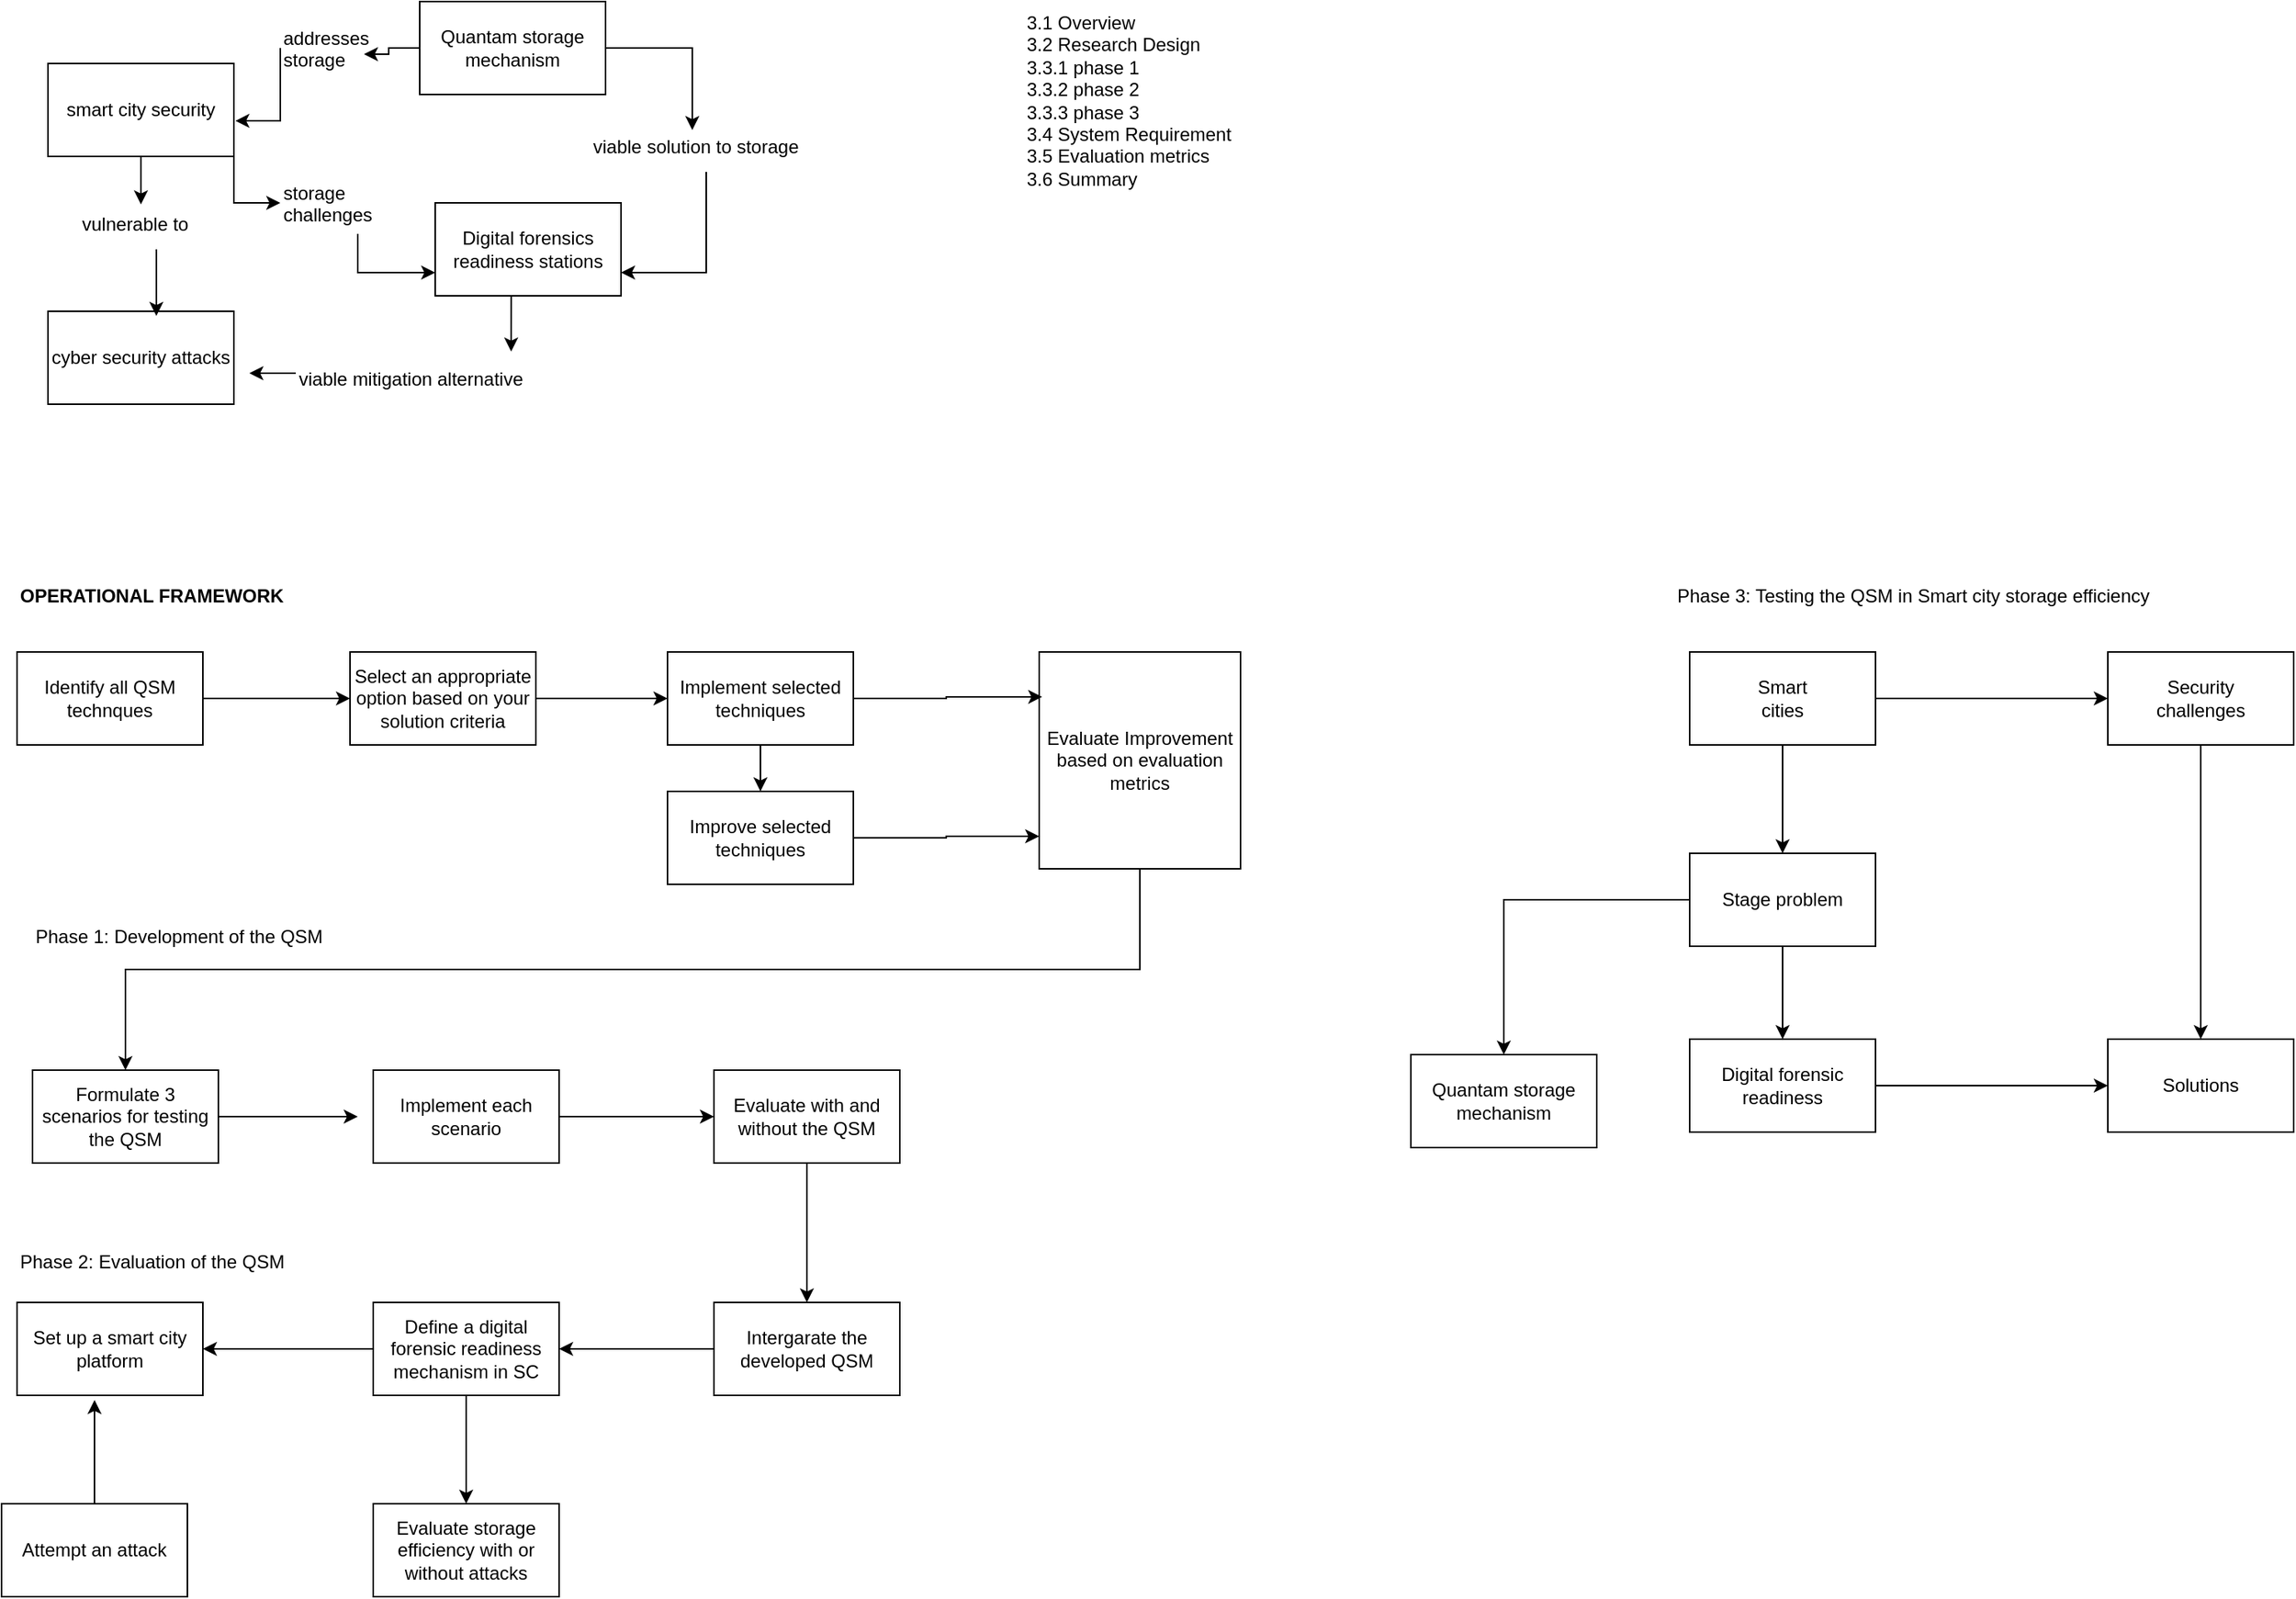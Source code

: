<mxfile version="26.0.16">
  <diagram name="Page-1" id="Q3rv3P6xpmSpyzFC1XQ5">
    <mxGraphModel dx="880" dy="478" grid="1" gridSize="10" guides="1" tooltips="1" connect="1" arrows="1" fold="1" page="1" pageScale="1" pageWidth="850" pageHeight="1100" math="0" shadow="0">
      <root>
        <mxCell id="0" />
        <mxCell id="1" parent="0" />
        <mxCell id="_xuT2mct5Y2aPdOas3X4-20" style="edgeStyle=orthogonalEdgeStyle;rounded=0;orthogonalLoop=1;jettySize=auto;html=1;exitX=1;exitY=1;exitDx=0;exitDy=0;entryX=0;entryY=0.5;entryDx=0;entryDy=0;" edge="1" parent="1" source="_xuT2mct5Y2aPdOas3X4-1" target="_xuT2mct5Y2aPdOas3X4-7">
          <mxGeometry relative="1" as="geometry" />
        </mxCell>
        <mxCell id="_xuT2mct5Y2aPdOas3X4-1" value="smart city security" style="rounded=0;whiteSpace=wrap;html=1;" vertex="1" parent="1">
          <mxGeometry x="110" y="80" width="120" height="60" as="geometry" />
        </mxCell>
        <mxCell id="_xuT2mct5Y2aPdOas3X4-2" value="cyber security attacks" style="rounded=0;whiteSpace=wrap;html=1;" vertex="1" parent="1">
          <mxGeometry x="110" y="240" width="120" height="60" as="geometry" />
        </mxCell>
        <mxCell id="_xuT2mct5Y2aPdOas3X4-3" value="Digital forensics readiness stations" style="rounded=0;whiteSpace=wrap;html=1;" vertex="1" parent="1">
          <mxGeometry x="360" y="170" width="120" height="60" as="geometry" />
        </mxCell>
        <mxCell id="_xuT2mct5Y2aPdOas3X4-4" value="Quantam storage mechanism" style="rounded=0;whiteSpace=wrap;html=1;" vertex="1" parent="1">
          <mxGeometry x="350" y="40" width="120" height="60" as="geometry" />
        </mxCell>
        <mxCell id="_xuT2mct5Y2aPdOas3X4-15" style="edgeStyle=orthogonalEdgeStyle;rounded=0;orthogonalLoop=1;jettySize=auto;html=1;" edge="1" parent="1" source="_xuT2mct5Y2aPdOas3X4-5">
          <mxGeometry relative="1" as="geometry">
            <mxPoint x="240" y="280" as="targetPoint" />
          </mxGeometry>
        </mxCell>
        <mxCell id="_xuT2mct5Y2aPdOas3X4-5" value="viable mitigation alternative" style="text;whiteSpace=wrap;html=1;" vertex="1" parent="1">
          <mxGeometry x="270" y="270" width="150" height="20" as="geometry" />
        </mxCell>
        <mxCell id="_xuT2mct5Y2aPdOas3X4-21" style="edgeStyle=orthogonalEdgeStyle;rounded=0;orthogonalLoop=1;jettySize=auto;html=1;entryX=0;entryY=0.75;entryDx=0;entryDy=0;" edge="1" parent="1" source="_xuT2mct5Y2aPdOas3X4-7" target="_xuT2mct5Y2aPdOas3X4-3">
          <mxGeometry relative="1" as="geometry" />
        </mxCell>
        <mxCell id="_xuT2mct5Y2aPdOas3X4-7" value="storage challenges" style="text;whiteSpace=wrap;html=1;" vertex="1" parent="1">
          <mxGeometry x="260" y="150" width="100" height="40" as="geometry" />
        </mxCell>
        <mxCell id="_xuT2mct5Y2aPdOas3X4-8" value="vulnerable to" style="text;whiteSpace=wrap;html=1;" vertex="1" parent="1">
          <mxGeometry x="130" y="170" width="100" height="30" as="geometry" />
        </mxCell>
        <mxCell id="_xuT2mct5Y2aPdOas3X4-12" style="edgeStyle=orthogonalEdgeStyle;rounded=0;orthogonalLoop=1;jettySize=auto;html=1;entryX=1;entryY=0.75;entryDx=0;entryDy=0;" edge="1" parent="1" source="_xuT2mct5Y2aPdOas3X4-9" target="_xuT2mct5Y2aPdOas3X4-3">
          <mxGeometry relative="1" as="geometry" />
        </mxCell>
        <mxCell id="_xuT2mct5Y2aPdOas3X4-9" value="viable solution to storage" style="text;whiteSpace=wrap;html=1;" vertex="1" parent="1">
          <mxGeometry x="460" y="120" width="150" height="30" as="geometry" />
        </mxCell>
        <mxCell id="_xuT2mct5Y2aPdOas3X4-10" value="addresses storage" style="text;whiteSpace=wrap;html=1;" vertex="1" parent="1">
          <mxGeometry x="260" y="50" width="60" height="20" as="geometry" />
        </mxCell>
        <mxCell id="_xuT2mct5Y2aPdOas3X4-11" style="edgeStyle=orthogonalEdgeStyle;rounded=0;orthogonalLoop=1;jettySize=auto;html=1;exitX=1;exitY=0.5;exitDx=0;exitDy=0;entryX=0.44;entryY=0.1;entryDx=0;entryDy=0;entryPerimeter=0;" edge="1" parent="1" source="_xuT2mct5Y2aPdOas3X4-4" target="_xuT2mct5Y2aPdOas3X4-9">
          <mxGeometry relative="1" as="geometry" />
        </mxCell>
        <mxCell id="_xuT2mct5Y2aPdOas3X4-14" style="edgeStyle=orthogonalEdgeStyle;rounded=0;orthogonalLoop=1;jettySize=auto;html=1;exitX=0.5;exitY=1;exitDx=0;exitDy=0;entryX=0.927;entryY=-0.2;entryDx=0;entryDy=0;entryPerimeter=0;" edge="1" parent="1" source="_xuT2mct5Y2aPdOas3X4-3" target="_xuT2mct5Y2aPdOas3X4-5">
          <mxGeometry relative="1" as="geometry" />
        </mxCell>
        <mxCell id="_xuT2mct5Y2aPdOas3X4-16" style="edgeStyle=orthogonalEdgeStyle;rounded=0;orthogonalLoop=1;jettySize=auto;html=1;entryX=0.583;entryY=0.05;entryDx=0;entryDy=0;entryPerimeter=0;" edge="1" parent="1" source="_xuT2mct5Y2aPdOas3X4-8" target="_xuT2mct5Y2aPdOas3X4-2">
          <mxGeometry relative="1" as="geometry" />
        </mxCell>
        <mxCell id="_xuT2mct5Y2aPdOas3X4-17" style="edgeStyle=orthogonalEdgeStyle;rounded=0;orthogonalLoop=1;jettySize=auto;html=1;entryX=0.4;entryY=0.033;entryDx=0;entryDy=0;entryPerimeter=0;" edge="1" parent="1" source="_xuT2mct5Y2aPdOas3X4-1" target="_xuT2mct5Y2aPdOas3X4-8">
          <mxGeometry relative="1" as="geometry" />
        </mxCell>
        <mxCell id="_xuT2mct5Y2aPdOas3X4-18" style="edgeStyle=orthogonalEdgeStyle;rounded=0;orthogonalLoop=1;jettySize=auto;html=1;exitX=0;exitY=1;exitDx=0;exitDy=0;entryX=1.008;entryY=0.617;entryDx=0;entryDy=0;entryPerimeter=0;" edge="1" parent="1" source="_xuT2mct5Y2aPdOas3X4-10" target="_xuT2mct5Y2aPdOas3X4-1">
          <mxGeometry relative="1" as="geometry" />
        </mxCell>
        <mxCell id="_xuT2mct5Y2aPdOas3X4-19" style="edgeStyle=orthogonalEdgeStyle;rounded=0;orthogonalLoop=1;jettySize=auto;html=1;entryX=0.9;entryY=1.2;entryDx=0;entryDy=0;entryPerimeter=0;" edge="1" parent="1" source="_xuT2mct5Y2aPdOas3X4-4" target="_xuT2mct5Y2aPdOas3X4-10">
          <mxGeometry relative="1" as="geometry" />
        </mxCell>
        <mxCell id="_xuT2mct5Y2aPdOas3X4-22" value="&lt;b&gt;OPERATIONAL FRAMEWORK&lt;/b&gt;" style="text;whiteSpace=wrap;html=1;" vertex="1" parent="1">
          <mxGeometry x="90" y="410" width="180" height="30" as="geometry" />
        </mxCell>
        <mxCell id="_xuT2mct5Y2aPdOas3X4-25" style="edgeStyle=orthogonalEdgeStyle;rounded=0;orthogonalLoop=1;jettySize=auto;html=1;" edge="1" parent="1" source="_xuT2mct5Y2aPdOas3X4-23" target="_xuT2mct5Y2aPdOas3X4-24">
          <mxGeometry relative="1" as="geometry" />
        </mxCell>
        <mxCell id="_xuT2mct5Y2aPdOas3X4-23" value="Identify all QSM technques" style="rounded=0;whiteSpace=wrap;html=1;" vertex="1" parent="1">
          <mxGeometry x="90" y="460" width="120" height="60" as="geometry" />
        </mxCell>
        <mxCell id="_xuT2mct5Y2aPdOas3X4-27" style="edgeStyle=orthogonalEdgeStyle;rounded=0;orthogonalLoop=1;jettySize=auto;html=1;entryX=0;entryY=0.5;entryDx=0;entryDy=0;" edge="1" parent="1" source="_xuT2mct5Y2aPdOas3X4-24" target="_xuT2mct5Y2aPdOas3X4-26">
          <mxGeometry relative="1" as="geometry" />
        </mxCell>
        <mxCell id="_xuT2mct5Y2aPdOas3X4-24" value="Select an appropriate option based on your solution criteria" style="rounded=0;whiteSpace=wrap;html=1;" vertex="1" parent="1">
          <mxGeometry x="305" y="460" width="120" height="60" as="geometry" />
        </mxCell>
        <mxCell id="_xuT2mct5Y2aPdOas3X4-29" style="edgeStyle=orthogonalEdgeStyle;rounded=0;orthogonalLoop=1;jettySize=auto;html=1;exitX=0.5;exitY=1;exitDx=0;exitDy=0;entryX=0.5;entryY=0;entryDx=0;entryDy=0;" edge="1" parent="1" source="_xuT2mct5Y2aPdOas3X4-26" target="_xuT2mct5Y2aPdOas3X4-28">
          <mxGeometry relative="1" as="geometry" />
        </mxCell>
        <mxCell id="_xuT2mct5Y2aPdOas3X4-26" value="Implement selected techniques" style="rounded=0;whiteSpace=wrap;html=1;" vertex="1" parent="1">
          <mxGeometry x="510" y="460" width="120" height="60" as="geometry" />
        </mxCell>
        <mxCell id="_xuT2mct5Y2aPdOas3X4-28" value="Improve selected techniques" style="rounded=0;whiteSpace=wrap;html=1;" vertex="1" parent="1">
          <mxGeometry x="510" y="550" width="120" height="60" as="geometry" />
        </mxCell>
        <mxCell id="_xuT2mct5Y2aPdOas3X4-39" style="edgeStyle=orthogonalEdgeStyle;rounded=0;orthogonalLoop=1;jettySize=auto;html=1;exitX=0.5;exitY=1;exitDx=0;exitDy=0;entryX=0.5;entryY=0;entryDx=0;entryDy=0;" edge="1" parent="1" source="_xuT2mct5Y2aPdOas3X4-30" target="_xuT2mct5Y2aPdOas3X4-34">
          <mxGeometry relative="1" as="geometry" />
        </mxCell>
        <mxCell id="_xuT2mct5Y2aPdOas3X4-30" value="Evaluate Improvement based on evaluation metrics" style="rounded=0;whiteSpace=wrap;html=1;" vertex="1" parent="1">
          <mxGeometry x="750" y="460" width="130" height="140" as="geometry" />
        </mxCell>
        <mxCell id="_xuT2mct5Y2aPdOas3X4-31" style="edgeStyle=orthogonalEdgeStyle;rounded=0;orthogonalLoop=1;jettySize=auto;html=1;exitX=1;exitY=0.5;exitDx=0;exitDy=0;entryX=0;entryY=0.85;entryDx=0;entryDy=0;entryPerimeter=0;" edge="1" parent="1" source="_xuT2mct5Y2aPdOas3X4-28" target="_xuT2mct5Y2aPdOas3X4-30">
          <mxGeometry relative="1" as="geometry" />
        </mxCell>
        <mxCell id="_xuT2mct5Y2aPdOas3X4-32" style="edgeStyle=orthogonalEdgeStyle;rounded=0;orthogonalLoop=1;jettySize=auto;html=1;entryX=0.015;entryY=0.207;entryDx=0;entryDy=0;entryPerimeter=0;" edge="1" parent="1" source="_xuT2mct5Y2aPdOas3X4-26" target="_xuT2mct5Y2aPdOas3X4-30">
          <mxGeometry relative="1" as="geometry" />
        </mxCell>
        <mxCell id="_xuT2mct5Y2aPdOas3X4-33" value="Phase 1: Development of the QSM" style="text;whiteSpace=wrap;html=1;" vertex="1" parent="1">
          <mxGeometry x="100" y="630" width="200" height="30" as="geometry" />
        </mxCell>
        <mxCell id="_xuT2mct5Y2aPdOas3X4-36" style="edgeStyle=orthogonalEdgeStyle;rounded=0;orthogonalLoop=1;jettySize=auto;html=1;" edge="1" parent="1" source="_xuT2mct5Y2aPdOas3X4-34">
          <mxGeometry relative="1" as="geometry">
            <mxPoint x="310" y="760" as="targetPoint" />
          </mxGeometry>
        </mxCell>
        <mxCell id="_xuT2mct5Y2aPdOas3X4-34" value="Formulate 3 scenarios for testing the QSM" style="rounded=0;whiteSpace=wrap;html=1;" vertex="1" parent="1">
          <mxGeometry x="100" y="730" width="120" height="60" as="geometry" />
        </mxCell>
        <mxCell id="_xuT2mct5Y2aPdOas3X4-38" style="edgeStyle=orthogonalEdgeStyle;rounded=0;orthogonalLoop=1;jettySize=auto;html=1;" edge="1" parent="1" source="_xuT2mct5Y2aPdOas3X4-35" target="_xuT2mct5Y2aPdOas3X4-37">
          <mxGeometry relative="1" as="geometry" />
        </mxCell>
        <mxCell id="_xuT2mct5Y2aPdOas3X4-35" value="Implement each scenario" style="rounded=0;whiteSpace=wrap;html=1;" vertex="1" parent="1">
          <mxGeometry x="320" y="730" width="120" height="60" as="geometry" />
        </mxCell>
        <mxCell id="_xuT2mct5Y2aPdOas3X4-41" style="edgeStyle=orthogonalEdgeStyle;rounded=0;orthogonalLoop=1;jettySize=auto;html=1;entryX=0.5;entryY=0;entryDx=0;entryDy=0;" edge="1" parent="1" source="_xuT2mct5Y2aPdOas3X4-37" target="_xuT2mct5Y2aPdOas3X4-40">
          <mxGeometry relative="1" as="geometry" />
        </mxCell>
        <mxCell id="_xuT2mct5Y2aPdOas3X4-37" value="Evaluate with and without the QSM" style="rounded=0;whiteSpace=wrap;html=1;" vertex="1" parent="1">
          <mxGeometry x="540" y="730" width="120" height="60" as="geometry" />
        </mxCell>
        <mxCell id="_xuT2mct5Y2aPdOas3X4-44" style="edgeStyle=orthogonalEdgeStyle;rounded=0;orthogonalLoop=1;jettySize=auto;html=1;entryX=1;entryY=0.5;entryDx=0;entryDy=0;" edge="1" parent="1" source="_xuT2mct5Y2aPdOas3X4-40" target="_xuT2mct5Y2aPdOas3X4-42">
          <mxGeometry relative="1" as="geometry" />
        </mxCell>
        <mxCell id="_xuT2mct5Y2aPdOas3X4-40" value="Intergarate the developed QSM" style="rounded=0;whiteSpace=wrap;html=1;" vertex="1" parent="1">
          <mxGeometry x="540" y="880" width="120" height="60" as="geometry" />
        </mxCell>
        <mxCell id="_xuT2mct5Y2aPdOas3X4-45" style="edgeStyle=orthogonalEdgeStyle;rounded=0;orthogonalLoop=1;jettySize=auto;html=1;entryX=1;entryY=0.5;entryDx=0;entryDy=0;" edge="1" parent="1" source="_xuT2mct5Y2aPdOas3X4-42" target="_xuT2mct5Y2aPdOas3X4-43">
          <mxGeometry relative="1" as="geometry" />
        </mxCell>
        <mxCell id="_xuT2mct5Y2aPdOas3X4-48" style="edgeStyle=orthogonalEdgeStyle;rounded=0;orthogonalLoop=1;jettySize=auto;html=1;exitX=0.5;exitY=1;exitDx=0;exitDy=0;" edge="1" parent="1" source="_xuT2mct5Y2aPdOas3X4-42" target="_xuT2mct5Y2aPdOas3X4-47">
          <mxGeometry relative="1" as="geometry" />
        </mxCell>
        <mxCell id="_xuT2mct5Y2aPdOas3X4-42" value="Define a digital forensic readiness mechanism in SC" style="rounded=0;whiteSpace=wrap;html=1;" vertex="1" parent="1">
          <mxGeometry x="320" y="880" width="120" height="60" as="geometry" />
        </mxCell>
        <mxCell id="_xuT2mct5Y2aPdOas3X4-43" value="Set up a smart city platform" style="rounded=0;whiteSpace=wrap;html=1;" vertex="1" parent="1">
          <mxGeometry x="90" y="880" width="120" height="60" as="geometry" />
        </mxCell>
        <mxCell id="_xuT2mct5Y2aPdOas3X4-46" value="Attempt an attack" style="rounded=0;whiteSpace=wrap;html=1;" vertex="1" parent="1">
          <mxGeometry x="80" y="1010" width="120" height="60" as="geometry" />
        </mxCell>
        <mxCell id="_xuT2mct5Y2aPdOas3X4-47" value="Evaluate storage efficiency with or without attacks" style="rounded=0;whiteSpace=wrap;html=1;" vertex="1" parent="1">
          <mxGeometry x="320" y="1010" width="120" height="60" as="geometry" />
        </mxCell>
        <mxCell id="_xuT2mct5Y2aPdOas3X4-49" style="edgeStyle=orthogonalEdgeStyle;rounded=0;orthogonalLoop=1;jettySize=auto;html=1;exitX=0.5;exitY=0;exitDx=0;exitDy=0;entryX=0.417;entryY=1.05;entryDx=0;entryDy=0;entryPerimeter=0;" edge="1" parent="1" source="_xuT2mct5Y2aPdOas3X4-46" target="_xuT2mct5Y2aPdOas3X4-43">
          <mxGeometry relative="1" as="geometry" />
        </mxCell>
        <mxCell id="_xuT2mct5Y2aPdOas3X4-50" value="Phase 2: Evaluation of the QSM" style="text;whiteSpace=wrap;html=1;" vertex="1" parent="1">
          <mxGeometry x="90" y="840" width="200" height="30" as="geometry" />
        </mxCell>
        <mxCell id="_xuT2mct5Y2aPdOas3X4-51" value="Phase 3: Testing the QSM in Smart city storage efficiency" style="text;whiteSpace=wrap;html=1;" vertex="1" parent="1">
          <mxGeometry x="1160" y="410" width="320" height="30" as="geometry" />
        </mxCell>
        <mxCell id="_xuT2mct5Y2aPdOas3X4-55" style="edgeStyle=orthogonalEdgeStyle;rounded=0;orthogonalLoop=1;jettySize=auto;html=1;entryX=0.5;entryY=0;entryDx=0;entryDy=0;" edge="1" parent="1" source="_xuT2mct5Y2aPdOas3X4-52" target="_xuT2mct5Y2aPdOas3X4-54">
          <mxGeometry relative="1" as="geometry" />
        </mxCell>
        <mxCell id="_xuT2mct5Y2aPdOas3X4-60" style="edgeStyle=orthogonalEdgeStyle;rounded=0;orthogonalLoop=1;jettySize=auto;html=1;entryX=0;entryY=0.5;entryDx=0;entryDy=0;" edge="1" parent="1" source="_xuT2mct5Y2aPdOas3X4-52" target="_xuT2mct5Y2aPdOas3X4-53">
          <mxGeometry relative="1" as="geometry" />
        </mxCell>
        <mxCell id="_xuT2mct5Y2aPdOas3X4-52" value="&lt;div&gt;Smart &lt;br&gt;&lt;/div&gt;&lt;div&gt;cities&lt;/div&gt;" style="rounded=0;whiteSpace=wrap;html=1;" vertex="1" parent="1">
          <mxGeometry x="1170" y="460" width="120" height="60" as="geometry" />
        </mxCell>
        <mxCell id="_xuT2mct5Y2aPdOas3X4-62" style="edgeStyle=orthogonalEdgeStyle;rounded=0;orthogonalLoop=1;jettySize=auto;html=1;entryX=0.5;entryY=0;entryDx=0;entryDy=0;" edge="1" parent="1" source="_xuT2mct5Y2aPdOas3X4-53" target="_xuT2mct5Y2aPdOas3X4-61">
          <mxGeometry relative="1" as="geometry" />
        </mxCell>
        <mxCell id="_xuT2mct5Y2aPdOas3X4-53" value="&lt;div&gt;Security &lt;br&gt;&lt;/div&gt;&lt;div&gt;challenges&lt;/div&gt;" style="rounded=0;whiteSpace=wrap;html=1;" vertex="1" parent="1">
          <mxGeometry x="1440" y="460" width="120" height="60" as="geometry" />
        </mxCell>
        <mxCell id="_xuT2mct5Y2aPdOas3X4-57" style="edgeStyle=orthogonalEdgeStyle;rounded=0;orthogonalLoop=1;jettySize=auto;html=1;" edge="1" parent="1" source="_xuT2mct5Y2aPdOas3X4-54" target="_xuT2mct5Y2aPdOas3X4-56">
          <mxGeometry relative="1" as="geometry" />
        </mxCell>
        <mxCell id="_xuT2mct5Y2aPdOas3X4-59" style="edgeStyle=orthogonalEdgeStyle;rounded=0;orthogonalLoop=1;jettySize=auto;html=1;" edge="1" parent="1" source="_xuT2mct5Y2aPdOas3X4-54" target="_xuT2mct5Y2aPdOas3X4-58">
          <mxGeometry relative="1" as="geometry" />
        </mxCell>
        <mxCell id="_xuT2mct5Y2aPdOas3X4-54" value="Stage problem" style="rounded=0;whiteSpace=wrap;html=1;" vertex="1" parent="1">
          <mxGeometry x="1170" y="590" width="120" height="60" as="geometry" />
        </mxCell>
        <mxCell id="_xuT2mct5Y2aPdOas3X4-56" value="Quantam storage mechanism" style="rounded=0;whiteSpace=wrap;html=1;" vertex="1" parent="1">
          <mxGeometry x="990" y="720" width="120" height="60" as="geometry" />
        </mxCell>
        <mxCell id="_xuT2mct5Y2aPdOas3X4-63" style="edgeStyle=orthogonalEdgeStyle;rounded=0;orthogonalLoop=1;jettySize=auto;html=1;" edge="1" parent="1" source="_xuT2mct5Y2aPdOas3X4-58" target="_xuT2mct5Y2aPdOas3X4-61">
          <mxGeometry relative="1" as="geometry" />
        </mxCell>
        <mxCell id="_xuT2mct5Y2aPdOas3X4-58" value="Digital forensic readiness" style="rounded=0;whiteSpace=wrap;html=1;" vertex="1" parent="1">
          <mxGeometry x="1170" y="710" width="120" height="60" as="geometry" />
        </mxCell>
        <mxCell id="_xuT2mct5Y2aPdOas3X4-61" value="Solutions" style="rounded=0;whiteSpace=wrap;html=1;" vertex="1" parent="1">
          <mxGeometry x="1440" y="710" width="120" height="60" as="geometry" />
        </mxCell>
        <mxCell id="_xuT2mct5Y2aPdOas3X4-64" value="&lt;div&gt;3.1 Overview&lt;/div&gt;&lt;div&gt;3.2 Research Design&lt;/div&gt;&lt;div&gt;3.3.1 phase 1&lt;/div&gt;&lt;div&gt;3.3.2 phase 2&lt;/div&gt;&lt;div&gt;3.3.3 phase 3&lt;/div&gt;&lt;div&gt;3.4 System Requirement&lt;/div&gt;&lt;div&gt;3.5 Evaluation metrics&lt;/div&gt;&lt;div&gt;3.6 Summary&lt;/div&gt;" style="text;whiteSpace=wrap;html=1;" vertex="1" parent="1">
          <mxGeometry x="740" y="40" width="150" height="130" as="geometry" />
        </mxCell>
      </root>
    </mxGraphModel>
  </diagram>
</mxfile>
